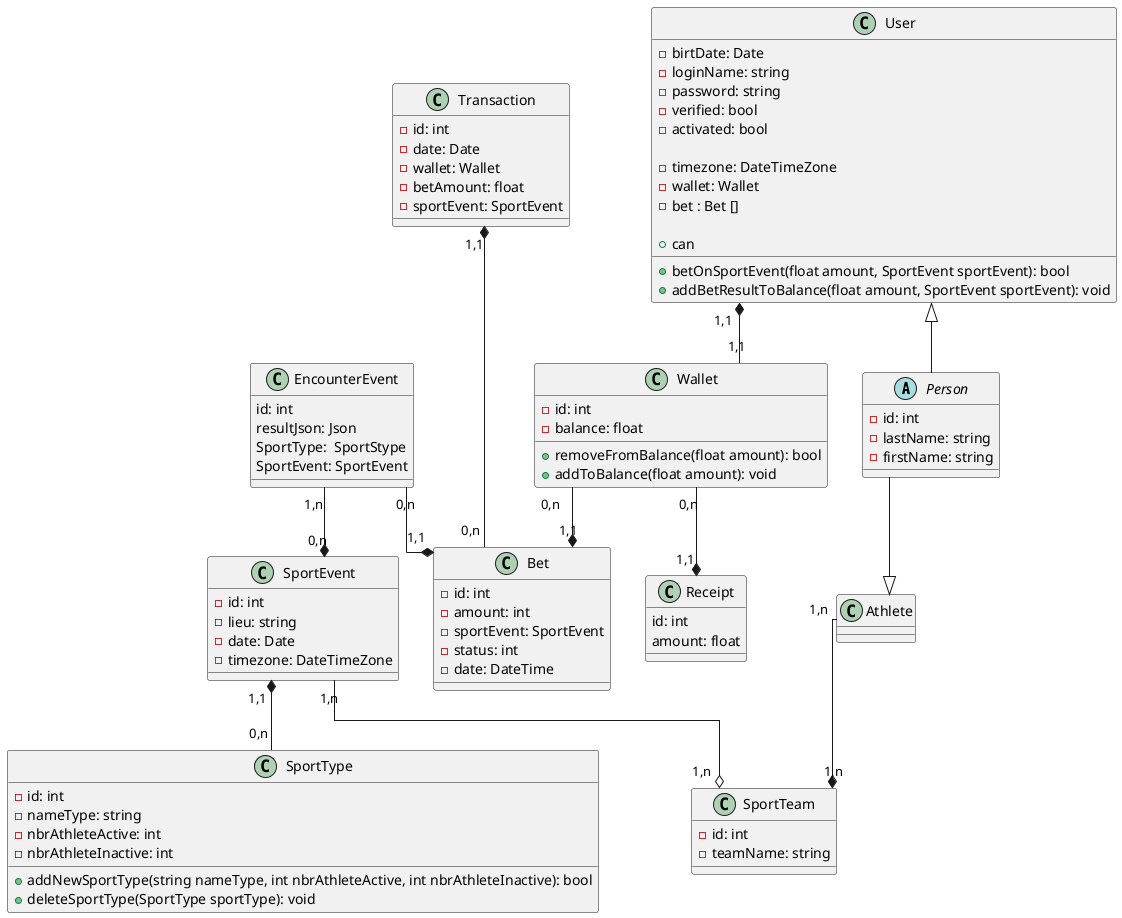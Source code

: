 @startuml

' Human management

skinparam linetype ortho

    abstract class Person {
        -id: int
        -lastName: string
        -firstName: string
    }

    class User {
        -birtDate: Date
        -loginName: string
        -password: string
        -verified: bool
        -activated: bool

        -timezone: DateTimeZone
        -wallet: Wallet
        -bet : Bet []

        +betOnSportEvent(float amount, SportEvent sportEvent): bool
        +addBetResultToBalance(float amount, SportEvent sportEvent): void
        +can
    }

    class Athlete {
    
    }

    class Receipt{
        id: int
        amount: float
    }


    ' Money management
    class Wallet {
        -id: int
        -balance: float

        +removeFromBalance(float amount): bool
        +addToBalance(float amount): void
    }

    'History'
    class Transaction {
        -id: int
        -date: Date
        -wallet: Wallet
        -betAmount: float
        -sportEvent: SportEvent
    }

    class Bet {
        -id: int
        -amount: int
        -sportEvent: SportEvent
        -status: int
        -date: DateTime

'        +addBet(int amount, SportEvent SportEvent): bool
'        +deleteBet(int id): bool
'        +modifyBet(int id, int amount, SportEvent SportEvent): bool
    }

    class EncounterEvent{
        id: int
        resultJson: Json
        SportType:  SportStype
        SportEvent: SportEvent
    }

    ' Sport management
    class SportEvent {
        -id: int
        -lieu: string
        -date: Date
        -timezone: DateTimeZone
    }

    class SportTeam {
        -id: int
        -teamName: string
    }

    class SportType {
        -id: int
        -nameType: string
        -nbrAthleteActive: int
        -nbrAthleteInactive: int

        +addNewSportType(string nameType, int nbrAthleteActive, int nbrAthleteInactive): bool
        +deleteSportType(SportType sportType): void
    }

' ========================================================================='

' Inherit of
User <|-- Person
Athlete <|-u- Person

' Relation
'User "0,n" o-- "1,1" Bet
User "1,1" *-- "1,1" Wallet

Wallet "0,n" --* "1,1" Bet
Wallet "0,n" --* "1,1" Receipt

Athlete "1,n" --* "1,n" SportTeam

EncounterEvent "0,n" -d-* "1,1" Bet
EncounterEvent "1,n" --* "0,n" SportEvent

SportEvent "1,n" --o "1,n" SportTeam
SportEvent "1,1" *-- "0,n" SportType

Transaction "1,1" *--- "0,n" Bet
'Transaction -l- Wallet


@enduml

